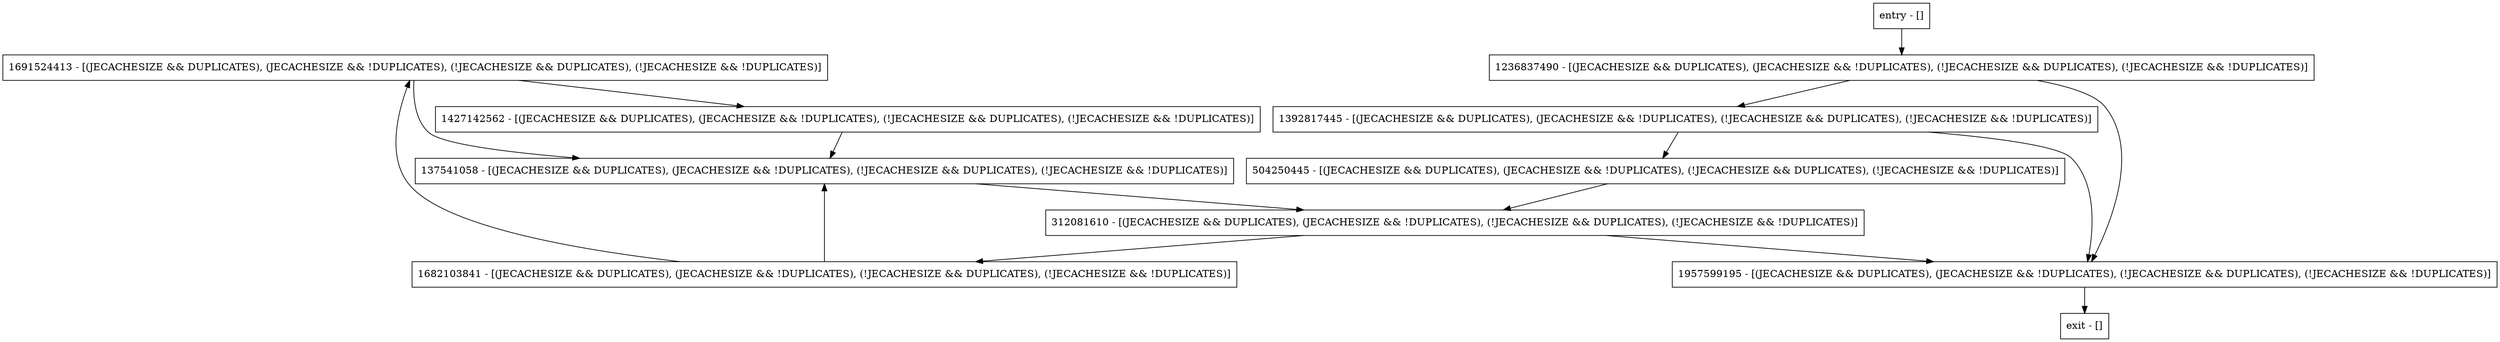digraph saveMapLNsToFlush {
node [shape=record];
1691524413 [label="1691524413 - [(JECACHESIZE && DUPLICATES), (JECACHESIZE && !DUPLICATES), (!JECACHESIZE && DUPLICATES), (!JECACHESIZE && !DUPLICATES)]"];
entry [label="entry - []"];
exit [label="exit - []"];
1682103841 [label="1682103841 - [(JECACHESIZE && DUPLICATES), (JECACHESIZE && !DUPLICATES), (!JECACHESIZE && DUPLICATES), (!JECACHESIZE && !DUPLICATES)]"];
1427142562 [label="1427142562 - [(JECACHESIZE && DUPLICATES), (JECACHESIZE && !DUPLICATES), (!JECACHESIZE && DUPLICATES), (!JECACHESIZE && !DUPLICATES)]"];
1236837490 [label="1236837490 - [(JECACHESIZE && DUPLICATES), (JECACHESIZE && !DUPLICATES), (!JECACHESIZE && DUPLICATES), (!JECACHESIZE && !DUPLICATES)]"];
1392817445 [label="1392817445 - [(JECACHESIZE && DUPLICATES), (JECACHESIZE && !DUPLICATES), (!JECACHESIZE && DUPLICATES), (!JECACHESIZE && !DUPLICATES)]"];
137541058 [label="137541058 - [(JECACHESIZE && DUPLICATES), (JECACHESIZE && !DUPLICATES), (!JECACHESIZE && DUPLICATES), (!JECACHESIZE && !DUPLICATES)]"];
312081610 [label="312081610 - [(JECACHESIZE && DUPLICATES), (JECACHESIZE && !DUPLICATES), (!JECACHESIZE && DUPLICATES), (!JECACHESIZE && !DUPLICATES)]"];
504250445 [label="504250445 - [(JECACHESIZE && DUPLICATES), (JECACHESIZE && !DUPLICATES), (!JECACHESIZE && DUPLICATES), (!JECACHESIZE && !DUPLICATES)]"];
1957599195 [label="1957599195 - [(JECACHESIZE && DUPLICATES), (JECACHESIZE && !DUPLICATES), (!JECACHESIZE && DUPLICATES), (!JECACHESIZE && !DUPLICATES)]"];
entry;
exit;
1691524413 -> 1427142562;
1691524413 -> 137541058;
entry -> 1236837490;
1682103841 -> 1691524413;
1682103841 -> 137541058;
1427142562 -> 137541058;
1236837490 -> 1392817445;
1236837490 -> 1957599195;
1392817445 -> 504250445;
1392817445 -> 1957599195;
137541058 -> 312081610;
312081610 -> 1682103841;
312081610 -> 1957599195;
504250445 -> 312081610;
1957599195 -> exit;
}
